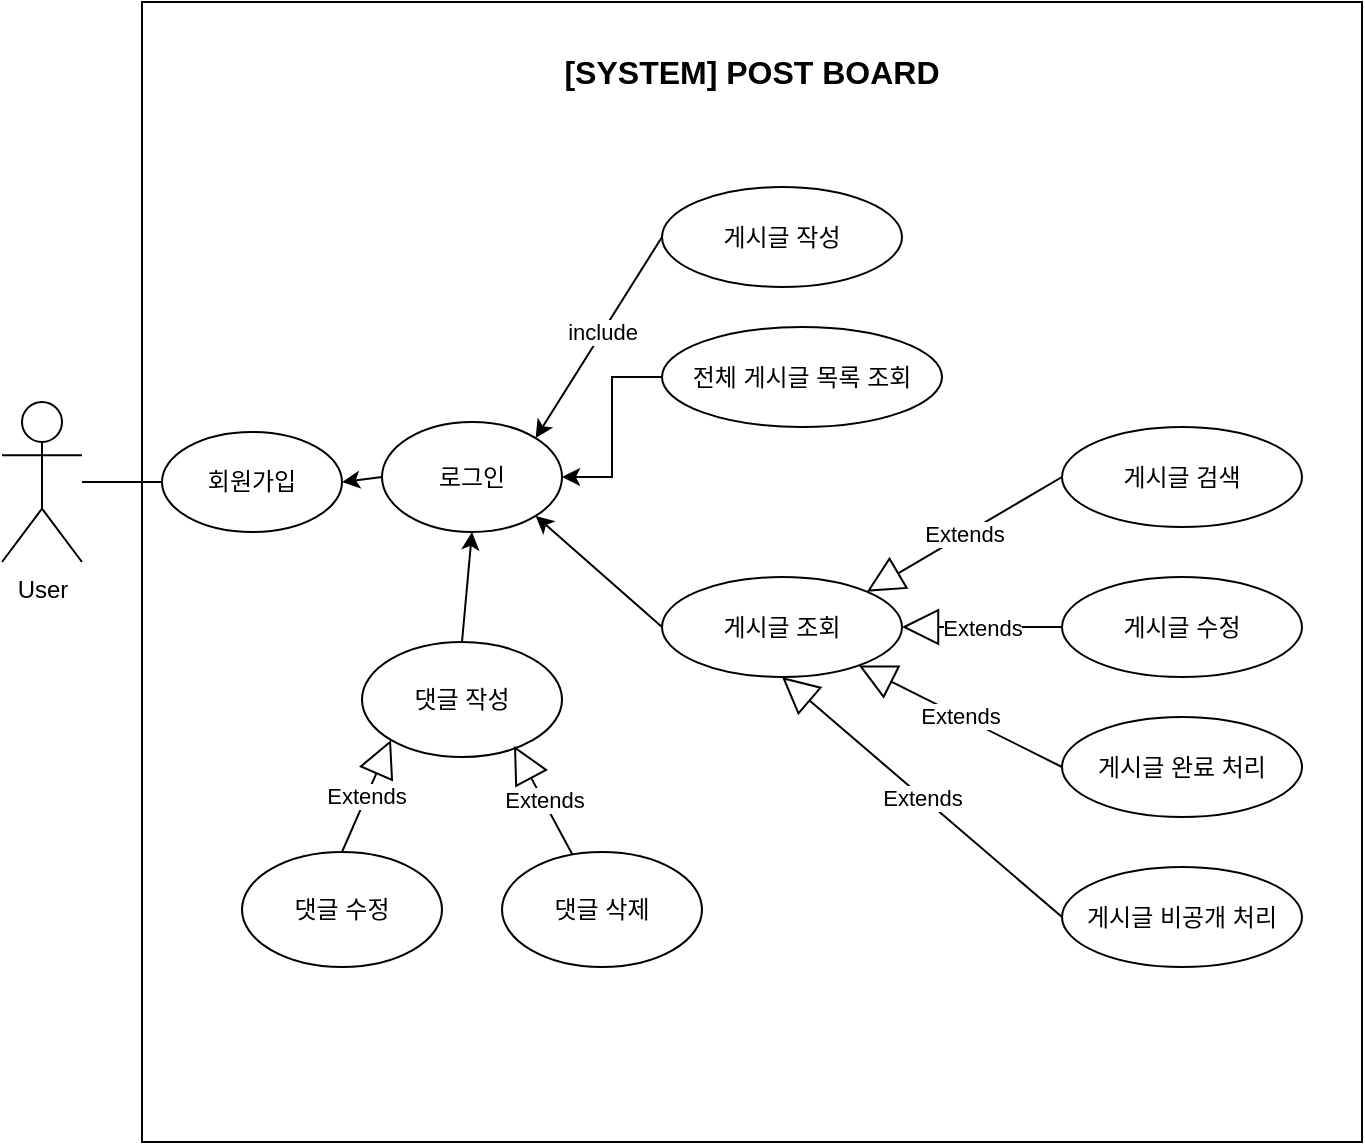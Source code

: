 <mxfile version="22.1.3" type="device">
  <diagram name="페이지-1" id="jMa91KVqN_kCi8uo8y37">
    <mxGraphModel dx="1049" dy="626" grid="1" gridSize="10" guides="1" tooltips="1" connect="1" arrows="1" fold="1" page="1" pageScale="1" pageWidth="827" pageHeight="1169" math="0" shadow="0">
      <root>
        <mxCell id="0" />
        <mxCell id="1" parent="0" />
        <mxCell id="5NOL_GgYFDbeDveFbk04-1" value="&lt;p style=&quot;&quot;&gt;&lt;br&gt;&lt;/p&gt;" style="rounded=0;whiteSpace=wrap;html=1;align=center;" parent="1" vertex="1">
          <mxGeometry x="100" y="140" width="610" height="570" as="geometry" />
        </mxCell>
        <mxCell id="5NOL_GgYFDbeDveFbk04-2" value="&lt;b style=&quot;border-color: var(--border-color); background-color: initial; font-size: 16px;&quot;&gt;[SYSTEM] POST BOARD&lt;/b&gt;" style="text;html=1;strokeColor=none;fillColor=none;align=center;verticalAlign=middle;whiteSpace=wrap;rounded=0;" parent="1" vertex="1">
          <mxGeometry x="260" y="160" width="290" height="30" as="geometry" />
        </mxCell>
        <mxCell id="5NOL_GgYFDbeDveFbk04-5" value="게시글 작성" style="ellipse;whiteSpace=wrap;html=1;" parent="1" vertex="1">
          <mxGeometry x="360" y="232.5" width="120" height="50" as="geometry" />
        </mxCell>
        <mxCell id="396SztpY5l5HfmS-o6wD-11" style="edgeStyle=orthogonalEdgeStyle;rounded=0;orthogonalLoop=1;jettySize=auto;html=1;exitX=0;exitY=0.5;exitDx=0;exitDy=0;" edge="1" parent="1" source="5NOL_GgYFDbeDveFbk04-6" target="396SztpY5l5HfmS-o6wD-6">
          <mxGeometry relative="1" as="geometry" />
        </mxCell>
        <mxCell id="5NOL_GgYFDbeDveFbk04-6" value="전체 게시글 목록 조회" style="ellipse;whiteSpace=wrap;html=1;" parent="1" vertex="1">
          <mxGeometry x="360" y="302.5" width="140" height="50" as="geometry" />
        </mxCell>
        <mxCell id="5NOL_GgYFDbeDveFbk04-7" value="게시글 검색" style="ellipse;whiteSpace=wrap;html=1;" parent="1" vertex="1">
          <mxGeometry x="560" y="352.5" width="120" height="50" as="geometry" />
        </mxCell>
        <mxCell id="5NOL_GgYFDbeDveFbk04-8" value="게시글 수정" style="ellipse;whiteSpace=wrap;html=1;" parent="1" vertex="1">
          <mxGeometry x="560" y="427.5" width="120" height="50" as="geometry" />
        </mxCell>
        <mxCell id="5NOL_GgYFDbeDveFbk04-9" value="게시글 완료 처리" style="ellipse;whiteSpace=wrap;html=1;" parent="1" vertex="1">
          <mxGeometry x="560" y="497.5" width="120" height="50" as="geometry" />
        </mxCell>
        <mxCell id="5NOL_GgYFDbeDveFbk04-10" value="게시글 조회" style="ellipse;whiteSpace=wrap;html=1;" parent="1" vertex="1">
          <mxGeometry x="360" y="427.5" width="120" height="50" as="geometry" />
        </mxCell>
        <mxCell id="5NOL_GgYFDbeDveFbk04-14" value="User" style="shape=umlActor;verticalLabelPosition=bottom;verticalAlign=top;html=1;outlineConnect=0;" parent="1" vertex="1">
          <mxGeometry x="30" y="340" width="40" height="80" as="geometry" />
        </mxCell>
        <mxCell id="5NOL_GgYFDbeDveFbk04-28" value="Extends" style="endArrow=block;endSize=16;endFill=0;html=1;rounded=0;exitX=0;exitY=0.5;exitDx=0;exitDy=0;entryX=1;entryY=0;entryDx=0;entryDy=0;" parent="1" source="5NOL_GgYFDbeDveFbk04-7" target="5NOL_GgYFDbeDveFbk04-10" edge="1">
          <mxGeometry width="160" relative="1" as="geometry">
            <mxPoint x="420" y="392.5" as="sourcePoint" />
            <mxPoint x="580" y="392.5" as="targetPoint" />
          </mxGeometry>
        </mxCell>
        <mxCell id="5NOL_GgYFDbeDveFbk04-29" value="Extends" style="endArrow=block;endSize=16;endFill=0;html=1;rounded=0;exitX=0;exitY=0.5;exitDx=0;exitDy=0;entryX=1;entryY=0.5;entryDx=0;entryDy=0;" parent="1" source="5NOL_GgYFDbeDveFbk04-8" target="5NOL_GgYFDbeDveFbk04-10" edge="1">
          <mxGeometry width="160" relative="1" as="geometry">
            <mxPoint x="420" y="392.5" as="sourcePoint" />
            <mxPoint x="580" y="392.5" as="targetPoint" />
          </mxGeometry>
        </mxCell>
        <mxCell id="5NOL_GgYFDbeDveFbk04-30" value="Extends" style="endArrow=block;endSize=16;endFill=0;html=1;rounded=0;exitX=0;exitY=0.5;exitDx=0;exitDy=0;" parent="1" source="5NOL_GgYFDbeDveFbk04-9" target="5NOL_GgYFDbeDveFbk04-10" edge="1">
          <mxGeometry width="160" relative="1" as="geometry">
            <mxPoint x="420" y="392.5" as="sourcePoint" />
            <mxPoint x="580" y="392.5" as="targetPoint" />
          </mxGeometry>
        </mxCell>
        <mxCell id="396SztpY5l5HfmS-o6wD-1" value="게시글 비공개 처리" style="ellipse;whiteSpace=wrap;html=1;" vertex="1" parent="1">
          <mxGeometry x="560" y="572.5" width="120" height="50" as="geometry" />
        </mxCell>
        <mxCell id="396SztpY5l5HfmS-o6wD-2" value="Extends" style="endArrow=block;endSize=16;endFill=0;html=1;rounded=0;exitX=0;exitY=0.5;exitDx=0;exitDy=0;entryX=0.5;entryY=1;entryDx=0;entryDy=0;" edge="1" parent="1" source="396SztpY5l5HfmS-o6wD-1" target="5NOL_GgYFDbeDveFbk04-10">
          <mxGeometry width="160" relative="1" as="geometry">
            <mxPoint x="541.59" y="598.29" as="sourcePoint" />
            <mxPoint x="450" y="472.5" as="targetPoint" />
          </mxGeometry>
        </mxCell>
        <mxCell id="396SztpY5l5HfmS-o6wD-6" value="로그인" style="ellipse;whiteSpace=wrap;html=1;" vertex="1" parent="1">
          <mxGeometry x="220" y="350" width="90" height="55" as="geometry" />
        </mxCell>
        <mxCell id="396SztpY5l5HfmS-o6wD-7" value="회원가입" style="ellipse;whiteSpace=wrap;html=1;" vertex="1" parent="1">
          <mxGeometry x="110" y="355" width="90" height="50" as="geometry" />
        </mxCell>
        <mxCell id="396SztpY5l5HfmS-o6wD-10" value="" style="endArrow=classic;html=1;rounded=0;entryX=1;entryY=1;entryDx=0;entryDy=0;exitX=0;exitY=0.5;exitDx=0;exitDy=0;" edge="1" parent="1" source="5NOL_GgYFDbeDveFbk04-10" target="396SztpY5l5HfmS-o6wD-6">
          <mxGeometry width="50" height="50" relative="1" as="geometry">
            <mxPoint x="390" y="410" as="sourcePoint" />
            <mxPoint x="440" y="360" as="targetPoint" />
          </mxGeometry>
        </mxCell>
        <mxCell id="396SztpY5l5HfmS-o6wD-12" value="" style="endArrow=classic;html=1;rounded=0;exitX=0;exitY=0.5;exitDx=0;exitDy=0;entryX=1;entryY=0;entryDx=0;entryDy=0;" edge="1" parent="1" source="5NOL_GgYFDbeDveFbk04-5" target="396SztpY5l5HfmS-o6wD-6">
          <mxGeometry width="50" height="50" relative="1" as="geometry">
            <mxPoint x="390" y="410" as="sourcePoint" />
            <mxPoint x="440" y="360" as="targetPoint" />
          </mxGeometry>
        </mxCell>
        <mxCell id="396SztpY5l5HfmS-o6wD-13" value="include" style="edgeLabel;html=1;align=center;verticalAlign=middle;resizable=0;points=[];" vertex="1" connectable="0" parent="396SztpY5l5HfmS-o6wD-12">
          <mxGeometry x="-0.054" relative="1" as="geometry">
            <mxPoint as="offset" />
          </mxGeometry>
        </mxCell>
        <mxCell id="396SztpY5l5HfmS-o6wD-14" value="" style="endArrow=classic;html=1;rounded=0;exitX=0;exitY=0.5;exitDx=0;exitDy=0;entryX=1;entryY=0.5;entryDx=0;entryDy=0;" edge="1" parent="1" source="396SztpY5l5HfmS-o6wD-6" target="396SztpY5l5HfmS-o6wD-7">
          <mxGeometry width="50" height="50" relative="1" as="geometry">
            <mxPoint x="390" y="410" as="sourcePoint" />
            <mxPoint x="440" y="360" as="targetPoint" />
          </mxGeometry>
        </mxCell>
        <mxCell id="396SztpY5l5HfmS-o6wD-18" value="" style="endArrow=none;html=1;rounded=0;entryX=0;entryY=0.5;entryDx=0;entryDy=0;" edge="1" parent="1" source="5NOL_GgYFDbeDveFbk04-14" target="396SztpY5l5HfmS-o6wD-7">
          <mxGeometry width="50" height="50" relative="1" as="geometry">
            <mxPoint x="390" y="410" as="sourcePoint" />
            <mxPoint x="440" y="360" as="targetPoint" />
          </mxGeometry>
        </mxCell>
        <mxCell id="396SztpY5l5HfmS-o6wD-19" value="댓글 작성" style="ellipse;whiteSpace=wrap;html=1;" vertex="1" parent="1">
          <mxGeometry x="210" y="460" width="100" height="57.5" as="geometry" />
        </mxCell>
        <mxCell id="396SztpY5l5HfmS-o6wD-20" value="" style="endArrow=classic;html=1;rounded=0;exitX=0.5;exitY=0;exitDx=0;exitDy=0;entryX=0.5;entryY=1;entryDx=0;entryDy=0;" edge="1" parent="1" source="396SztpY5l5HfmS-o6wD-19" target="396SztpY5l5HfmS-o6wD-6">
          <mxGeometry width="50" height="50" relative="1" as="geometry">
            <mxPoint x="390" y="410" as="sourcePoint" />
            <mxPoint x="440" y="360" as="targetPoint" />
          </mxGeometry>
        </mxCell>
        <mxCell id="396SztpY5l5HfmS-o6wD-21" value="댓글 수정" style="ellipse;whiteSpace=wrap;html=1;" vertex="1" parent="1">
          <mxGeometry x="150" y="565" width="100" height="57.5" as="geometry" />
        </mxCell>
        <mxCell id="396SztpY5l5HfmS-o6wD-22" value="댓글 삭제" style="ellipse;whiteSpace=wrap;html=1;" vertex="1" parent="1">
          <mxGeometry x="280" y="565" width="100" height="57.5" as="geometry" />
        </mxCell>
        <mxCell id="396SztpY5l5HfmS-o6wD-26" value="Extends" style="endArrow=block;endSize=16;endFill=0;html=1;rounded=0;entryX=0.76;entryY=0.904;entryDx=0;entryDy=0;entryPerimeter=0;" edge="1" parent="1" source="396SztpY5l5HfmS-o6wD-22" target="396SztpY5l5HfmS-o6wD-19">
          <mxGeometry width="160" relative="1" as="geometry">
            <mxPoint x="490" y="608" as="sourcePoint" />
            <mxPoint x="350" y="488" as="targetPoint" />
          </mxGeometry>
        </mxCell>
        <mxCell id="396SztpY5l5HfmS-o6wD-28" value="Extends" style="endArrow=block;endSize=16;endFill=0;html=1;rounded=0;entryX=0;entryY=1;entryDx=0;entryDy=0;exitX=0.5;exitY=0;exitDx=0;exitDy=0;" edge="1" parent="1" source="396SztpY5l5HfmS-o6wD-21" target="396SztpY5l5HfmS-o6wD-19">
          <mxGeometry width="160" relative="1" as="geometry">
            <mxPoint x="225" y="566" as="sourcePoint" />
            <mxPoint x="196" y="512" as="targetPoint" />
          </mxGeometry>
        </mxCell>
      </root>
    </mxGraphModel>
  </diagram>
</mxfile>
